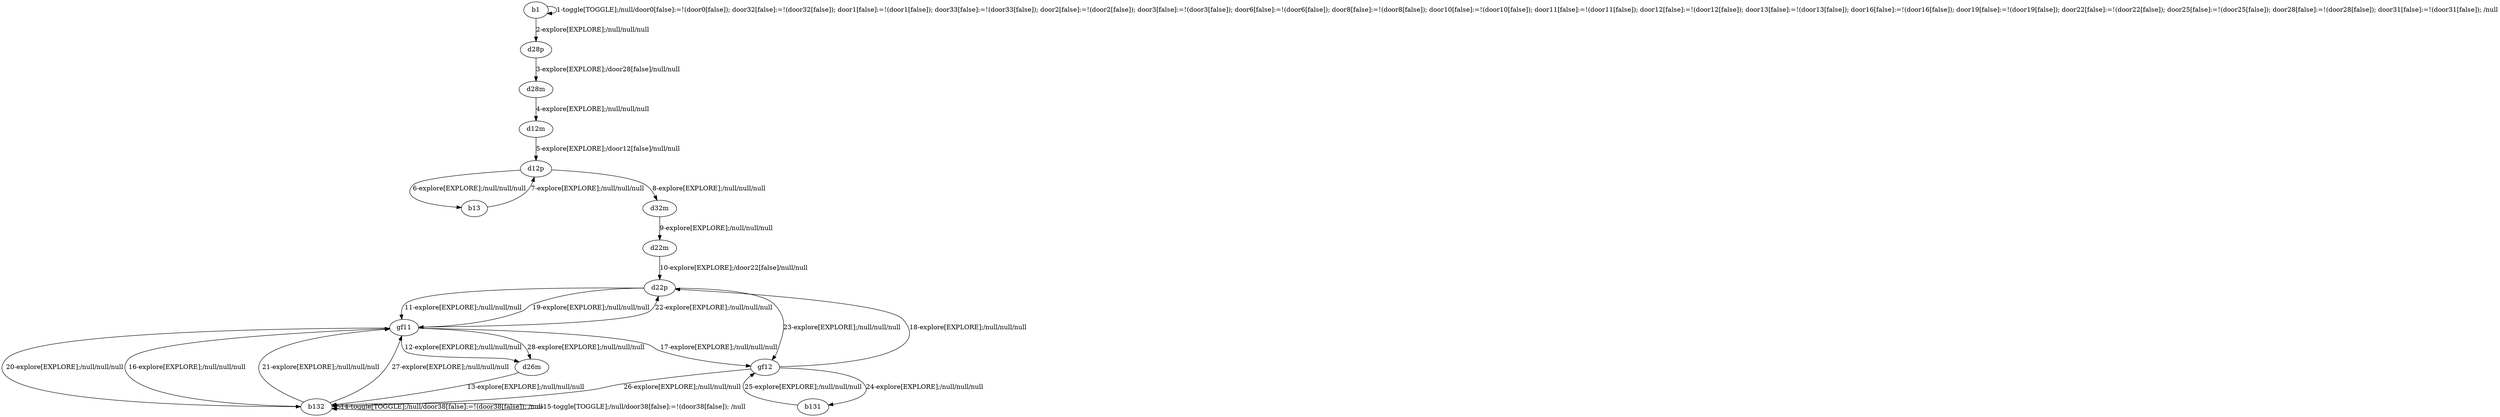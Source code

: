# Total number of goals covered by this test: 1
# gf12 --> b132

digraph g {
"b1" -> "b1" [label = "1-toggle[TOGGLE];/null/door0[false]:=!(door0[false]); door32[false]:=!(door32[false]); door1[false]:=!(door1[false]); door33[false]:=!(door33[false]); door2[false]:=!(door2[false]); door3[false]:=!(door3[false]); door6[false]:=!(door6[false]); door8[false]:=!(door8[false]); door10[false]:=!(door10[false]); door11[false]:=!(door11[false]); door12[false]:=!(door12[false]); door13[false]:=!(door13[false]); door16[false]:=!(door16[false]); door19[false]:=!(door19[false]); door22[false]:=!(door22[false]); door25[false]:=!(door25[false]); door28[false]:=!(door28[false]); door31[false]:=!(door31[false]); /null"];
"b1" -> "d28p" [label = "2-explore[EXPLORE];/null/null/null"];
"d28p" -> "d28m" [label = "3-explore[EXPLORE];/door28[false]/null/null"];
"d28m" -> "d12m" [label = "4-explore[EXPLORE];/null/null/null"];
"d12m" -> "d12p" [label = "5-explore[EXPLORE];/door12[false]/null/null"];
"d12p" -> "b13" [label = "6-explore[EXPLORE];/null/null/null"];
"b13" -> "d12p" [label = "7-explore[EXPLORE];/null/null/null"];
"d12p" -> "d32m" [label = "8-explore[EXPLORE];/null/null/null"];
"d32m" -> "d22m" [label = "9-explore[EXPLORE];/null/null/null"];
"d22m" -> "d22p" [label = "10-explore[EXPLORE];/door22[false]/null/null"];
"d22p" -> "gf11" [label = "11-explore[EXPLORE];/null/null/null"];
"gf11" -> "d26m" [label = "12-explore[EXPLORE];/null/null/null"];
"d26m" -> "b132" [label = "13-explore[EXPLORE];/null/null/null"];
"b132" -> "b132" [label = "14-toggle[TOGGLE];/null/door38[false]:=!(door38[false]); /null"];
"b132" -> "b132" [label = "15-toggle[TOGGLE];/null/door38[false]:=!(door38[false]); /null"];
"b132" -> "gf11" [label = "16-explore[EXPLORE];/null/null/null"];
"gf11" -> "gf12" [label = "17-explore[EXPLORE];/null/null/null"];
"gf12" -> "d22p" [label = "18-explore[EXPLORE];/null/null/null"];
"d22p" -> "gf11" [label = "19-explore[EXPLORE];/null/null/null"];
"gf11" -> "b132" [label = "20-explore[EXPLORE];/null/null/null"];
"b132" -> "gf11" [label = "21-explore[EXPLORE];/null/null/null"];
"gf11" -> "d22p" [label = "22-explore[EXPLORE];/null/null/null"];
"d22p" -> "gf12" [label = "23-explore[EXPLORE];/null/null/null"];
"gf12" -> "b131" [label = "24-explore[EXPLORE];/null/null/null"];
"b131" -> "gf12" [label = "25-explore[EXPLORE];/null/null/null"];
"gf12" -> "b132" [label = "26-explore[EXPLORE];/null/null/null"];
"b132" -> "gf11" [label = "27-explore[EXPLORE];/null/null/null"];
"gf11" -> "d26m" [label = "28-explore[EXPLORE];/null/null/null"];
}